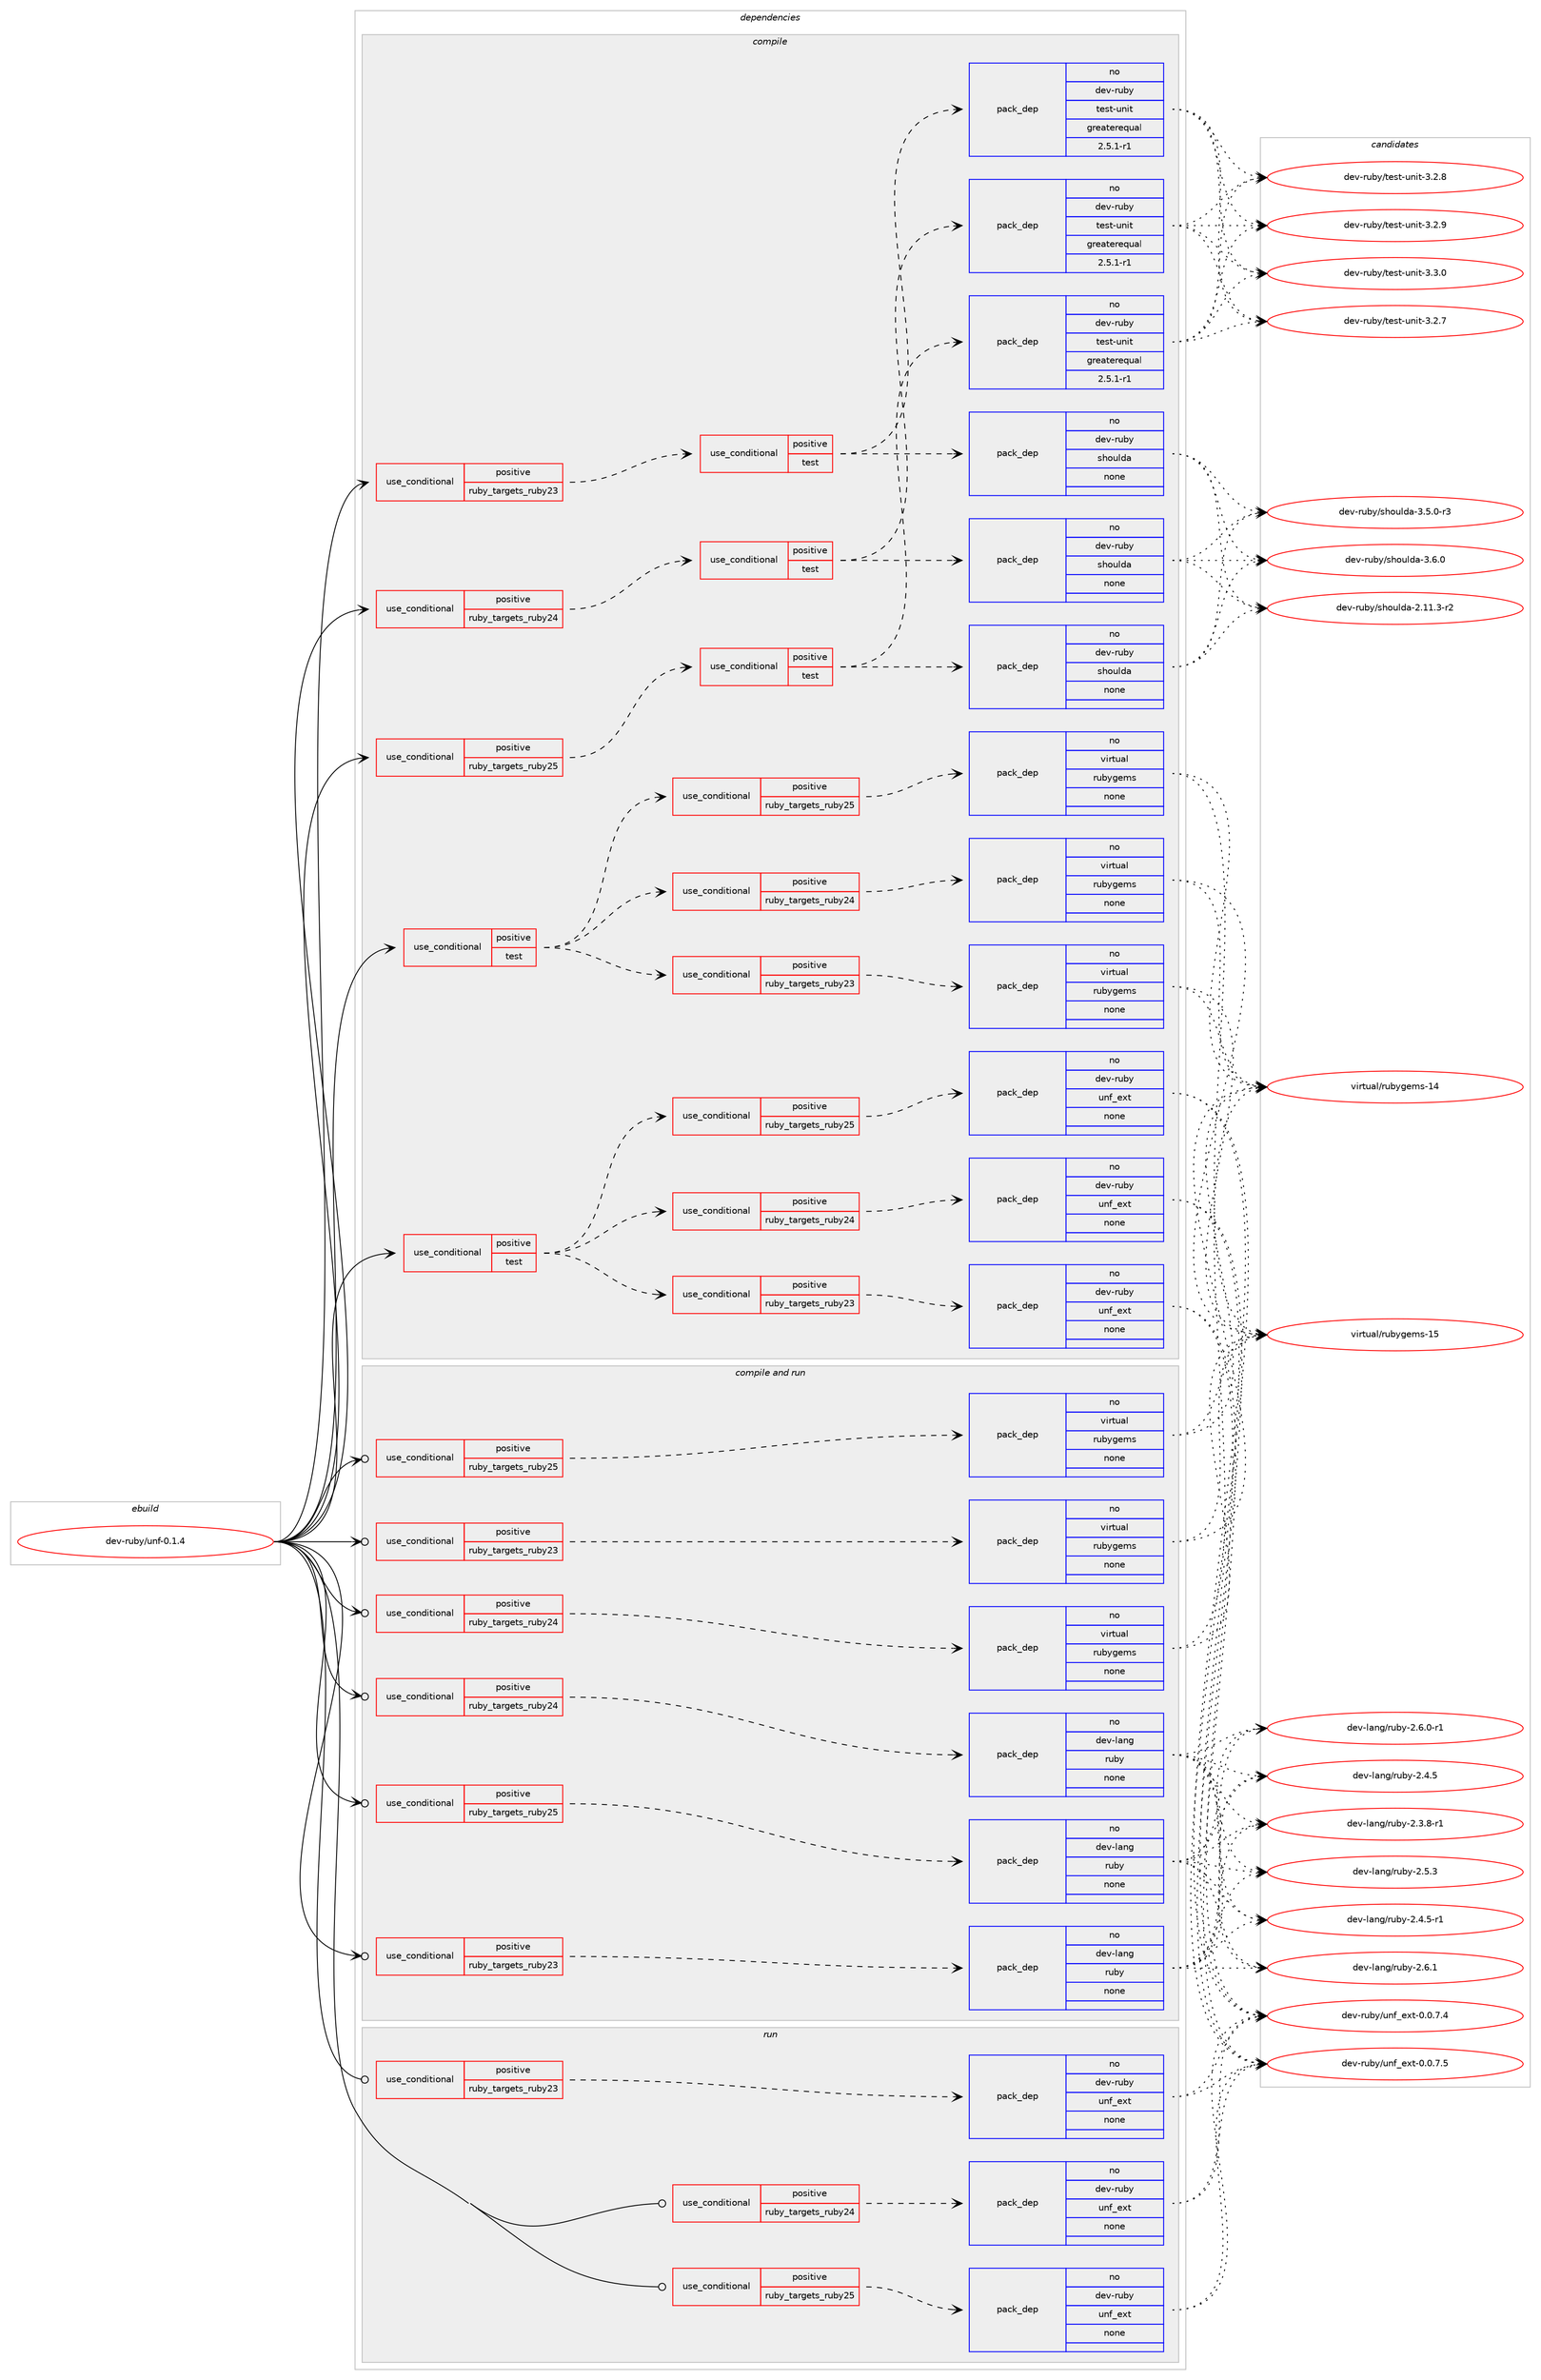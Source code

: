 digraph prolog {

# *************
# Graph options
# *************

newrank=true;
concentrate=true;
compound=true;
graph [rankdir=LR,fontname=Helvetica,fontsize=10,ranksep=1.5];#, ranksep=2.5, nodesep=0.2];
edge  [arrowhead=vee];
node  [fontname=Helvetica,fontsize=10];

# **********
# The ebuild
# **********

subgraph cluster_leftcol {
color=gray;
rank=same;
label=<<i>ebuild</i>>;
id [label="dev-ruby/unf-0.1.4", color=red, width=4, href="../dev-ruby/unf-0.1.4.svg"];
}

# ****************
# The dependencies
# ****************

subgraph cluster_midcol {
color=gray;
label=<<i>dependencies</i>>;
subgraph cluster_compile {
fillcolor="#eeeeee";
style=filled;
label=<<i>compile</i>>;
subgraph cond421609 {
dependency1535976 [label=<<TABLE BORDER="0" CELLBORDER="1" CELLSPACING="0" CELLPADDING="4"><TR><TD ROWSPAN="3" CELLPADDING="10">use_conditional</TD></TR><TR><TD>positive</TD></TR><TR><TD>ruby_targets_ruby23</TD></TR></TABLE>>, shape=none, color=red];
subgraph cond421610 {
dependency1535977 [label=<<TABLE BORDER="0" CELLBORDER="1" CELLSPACING="0" CELLPADDING="4"><TR><TD ROWSPAN="3" CELLPADDING="10">use_conditional</TD></TR><TR><TD>positive</TD></TR><TR><TD>test</TD></TR></TABLE>>, shape=none, color=red];
subgraph pack1090851 {
dependency1535978 [label=<<TABLE BORDER="0" CELLBORDER="1" CELLSPACING="0" CELLPADDING="4" WIDTH="220"><TR><TD ROWSPAN="6" CELLPADDING="30">pack_dep</TD></TR><TR><TD WIDTH="110">no</TD></TR><TR><TD>dev-ruby</TD></TR><TR><TD>test-unit</TD></TR><TR><TD>greaterequal</TD></TR><TR><TD>2.5.1-r1</TD></TR></TABLE>>, shape=none, color=blue];
}
dependency1535977:e -> dependency1535978:w [weight=20,style="dashed",arrowhead="vee"];
subgraph pack1090852 {
dependency1535979 [label=<<TABLE BORDER="0" CELLBORDER="1" CELLSPACING="0" CELLPADDING="4" WIDTH="220"><TR><TD ROWSPAN="6" CELLPADDING="30">pack_dep</TD></TR><TR><TD WIDTH="110">no</TD></TR><TR><TD>dev-ruby</TD></TR><TR><TD>shoulda</TD></TR><TR><TD>none</TD></TR><TR><TD></TD></TR></TABLE>>, shape=none, color=blue];
}
dependency1535977:e -> dependency1535979:w [weight=20,style="dashed",arrowhead="vee"];
}
dependency1535976:e -> dependency1535977:w [weight=20,style="dashed",arrowhead="vee"];
}
id:e -> dependency1535976:w [weight=20,style="solid",arrowhead="vee"];
subgraph cond421611 {
dependency1535980 [label=<<TABLE BORDER="0" CELLBORDER="1" CELLSPACING="0" CELLPADDING="4"><TR><TD ROWSPAN="3" CELLPADDING="10">use_conditional</TD></TR><TR><TD>positive</TD></TR><TR><TD>ruby_targets_ruby24</TD></TR></TABLE>>, shape=none, color=red];
subgraph cond421612 {
dependency1535981 [label=<<TABLE BORDER="0" CELLBORDER="1" CELLSPACING="0" CELLPADDING="4"><TR><TD ROWSPAN="3" CELLPADDING="10">use_conditional</TD></TR><TR><TD>positive</TD></TR><TR><TD>test</TD></TR></TABLE>>, shape=none, color=red];
subgraph pack1090853 {
dependency1535982 [label=<<TABLE BORDER="0" CELLBORDER="1" CELLSPACING="0" CELLPADDING="4" WIDTH="220"><TR><TD ROWSPAN="6" CELLPADDING="30">pack_dep</TD></TR><TR><TD WIDTH="110">no</TD></TR><TR><TD>dev-ruby</TD></TR><TR><TD>test-unit</TD></TR><TR><TD>greaterequal</TD></TR><TR><TD>2.5.1-r1</TD></TR></TABLE>>, shape=none, color=blue];
}
dependency1535981:e -> dependency1535982:w [weight=20,style="dashed",arrowhead="vee"];
subgraph pack1090854 {
dependency1535983 [label=<<TABLE BORDER="0" CELLBORDER="1" CELLSPACING="0" CELLPADDING="4" WIDTH="220"><TR><TD ROWSPAN="6" CELLPADDING="30">pack_dep</TD></TR><TR><TD WIDTH="110">no</TD></TR><TR><TD>dev-ruby</TD></TR><TR><TD>shoulda</TD></TR><TR><TD>none</TD></TR><TR><TD></TD></TR></TABLE>>, shape=none, color=blue];
}
dependency1535981:e -> dependency1535983:w [weight=20,style="dashed",arrowhead="vee"];
}
dependency1535980:e -> dependency1535981:w [weight=20,style="dashed",arrowhead="vee"];
}
id:e -> dependency1535980:w [weight=20,style="solid",arrowhead="vee"];
subgraph cond421613 {
dependency1535984 [label=<<TABLE BORDER="0" CELLBORDER="1" CELLSPACING="0" CELLPADDING="4"><TR><TD ROWSPAN="3" CELLPADDING="10">use_conditional</TD></TR><TR><TD>positive</TD></TR><TR><TD>ruby_targets_ruby25</TD></TR></TABLE>>, shape=none, color=red];
subgraph cond421614 {
dependency1535985 [label=<<TABLE BORDER="0" CELLBORDER="1" CELLSPACING="0" CELLPADDING="4"><TR><TD ROWSPAN="3" CELLPADDING="10">use_conditional</TD></TR><TR><TD>positive</TD></TR><TR><TD>test</TD></TR></TABLE>>, shape=none, color=red];
subgraph pack1090855 {
dependency1535986 [label=<<TABLE BORDER="0" CELLBORDER="1" CELLSPACING="0" CELLPADDING="4" WIDTH="220"><TR><TD ROWSPAN="6" CELLPADDING="30">pack_dep</TD></TR><TR><TD WIDTH="110">no</TD></TR><TR><TD>dev-ruby</TD></TR><TR><TD>test-unit</TD></TR><TR><TD>greaterequal</TD></TR><TR><TD>2.5.1-r1</TD></TR></TABLE>>, shape=none, color=blue];
}
dependency1535985:e -> dependency1535986:w [weight=20,style="dashed",arrowhead="vee"];
subgraph pack1090856 {
dependency1535987 [label=<<TABLE BORDER="0" CELLBORDER="1" CELLSPACING="0" CELLPADDING="4" WIDTH="220"><TR><TD ROWSPAN="6" CELLPADDING="30">pack_dep</TD></TR><TR><TD WIDTH="110">no</TD></TR><TR><TD>dev-ruby</TD></TR><TR><TD>shoulda</TD></TR><TR><TD>none</TD></TR><TR><TD></TD></TR></TABLE>>, shape=none, color=blue];
}
dependency1535985:e -> dependency1535987:w [weight=20,style="dashed",arrowhead="vee"];
}
dependency1535984:e -> dependency1535985:w [weight=20,style="dashed",arrowhead="vee"];
}
id:e -> dependency1535984:w [weight=20,style="solid",arrowhead="vee"];
subgraph cond421615 {
dependency1535988 [label=<<TABLE BORDER="0" CELLBORDER="1" CELLSPACING="0" CELLPADDING="4"><TR><TD ROWSPAN="3" CELLPADDING="10">use_conditional</TD></TR><TR><TD>positive</TD></TR><TR><TD>test</TD></TR></TABLE>>, shape=none, color=red];
subgraph cond421616 {
dependency1535989 [label=<<TABLE BORDER="0" CELLBORDER="1" CELLSPACING="0" CELLPADDING="4"><TR><TD ROWSPAN="3" CELLPADDING="10">use_conditional</TD></TR><TR><TD>positive</TD></TR><TR><TD>ruby_targets_ruby23</TD></TR></TABLE>>, shape=none, color=red];
subgraph pack1090857 {
dependency1535990 [label=<<TABLE BORDER="0" CELLBORDER="1" CELLSPACING="0" CELLPADDING="4" WIDTH="220"><TR><TD ROWSPAN="6" CELLPADDING="30">pack_dep</TD></TR><TR><TD WIDTH="110">no</TD></TR><TR><TD>dev-ruby</TD></TR><TR><TD>unf_ext</TD></TR><TR><TD>none</TD></TR><TR><TD></TD></TR></TABLE>>, shape=none, color=blue];
}
dependency1535989:e -> dependency1535990:w [weight=20,style="dashed",arrowhead="vee"];
}
dependency1535988:e -> dependency1535989:w [weight=20,style="dashed",arrowhead="vee"];
subgraph cond421617 {
dependency1535991 [label=<<TABLE BORDER="0" CELLBORDER="1" CELLSPACING="0" CELLPADDING="4"><TR><TD ROWSPAN="3" CELLPADDING="10">use_conditional</TD></TR><TR><TD>positive</TD></TR><TR><TD>ruby_targets_ruby24</TD></TR></TABLE>>, shape=none, color=red];
subgraph pack1090858 {
dependency1535992 [label=<<TABLE BORDER="0" CELLBORDER="1" CELLSPACING="0" CELLPADDING="4" WIDTH="220"><TR><TD ROWSPAN="6" CELLPADDING="30">pack_dep</TD></TR><TR><TD WIDTH="110">no</TD></TR><TR><TD>dev-ruby</TD></TR><TR><TD>unf_ext</TD></TR><TR><TD>none</TD></TR><TR><TD></TD></TR></TABLE>>, shape=none, color=blue];
}
dependency1535991:e -> dependency1535992:w [weight=20,style="dashed",arrowhead="vee"];
}
dependency1535988:e -> dependency1535991:w [weight=20,style="dashed",arrowhead="vee"];
subgraph cond421618 {
dependency1535993 [label=<<TABLE BORDER="0" CELLBORDER="1" CELLSPACING="0" CELLPADDING="4"><TR><TD ROWSPAN="3" CELLPADDING="10">use_conditional</TD></TR><TR><TD>positive</TD></TR><TR><TD>ruby_targets_ruby25</TD></TR></TABLE>>, shape=none, color=red];
subgraph pack1090859 {
dependency1535994 [label=<<TABLE BORDER="0" CELLBORDER="1" CELLSPACING="0" CELLPADDING="4" WIDTH="220"><TR><TD ROWSPAN="6" CELLPADDING="30">pack_dep</TD></TR><TR><TD WIDTH="110">no</TD></TR><TR><TD>dev-ruby</TD></TR><TR><TD>unf_ext</TD></TR><TR><TD>none</TD></TR><TR><TD></TD></TR></TABLE>>, shape=none, color=blue];
}
dependency1535993:e -> dependency1535994:w [weight=20,style="dashed",arrowhead="vee"];
}
dependency1535988:e -> dependency1535993:w [weight=20,style="dashed",arrowhead="vee"];
}
id:e -> dependency1535988:w [weight=20,style="solid",arrowhead="vee"];
subgraph cond421619 {
dependency1535995 [label=<<TABLE BORDER="0" CELLBORDER="1" CELLSPACING="0" CELLPADDING="4"><TR><TD ROWSPAN="3" CELLPADDING="10">use_conditional</TD></TR><TR><TD>positive</TD></TR><TR><TD>test</TD></TR></TABLE>>, shape=none, color=red];
subgraph cond421620 {
dependency1535996 [label=<<TABLE BORDER="0" CELLBORDER="1" CELLSPACING="0" CELLPADDING="4"><TR><TD ROWSPAN="3" CELLPADDING="10">use_conditional</TD></TR><TR><TD>positive</TD></TR><TR><TD>ruby_targets_ruby23</TD></TR></TABLE>>, shape=none, color=red];
subgraph pack1090860 {
dependency1535997 [label=<<TABLE BORDER="0" CELLBORDER="1" CELLSPACING="0" CELLPADDING="4" WIDTH="220"><TR><TD ROWSPAN="6" CELLPADDING="30">pack_dep</TD></TR><TR><TD WIDTH="110">no</TD></TR><TR><TD>virtual</TD></TR><TR><TD>rubygems</TD></TR><TR><TD>none</TD></TR><TR><TD></TD></TR></TABLE>>, shape=none, color=blue];
}
dependency1535996:e -> dependency1535997:w [weight=20,style="dashed",arrowhead="vee"];
}
dependency1535995:e -> dependency1535996:w [weight=20,style="dashed",arrowhead="vee"];
subgraph cond421621 {
dependency1535998 [label=<<TABLE BORDER="0" CELLBORDER="1" CELLSPACING="0" CELLPADDING="4"><TR><TD ROWSPAN="3" CELLPADDING="10">use_conditional</TD></TR><TR><TD>positive</TD></TR><TR><TD>ruby_targets_ruby24</TD></TR></TABLE>>, shape=none, color=red];
subgraph pack1090861 {
dependency1535999 [label=<<TABLE BORDER="0" CELLBORDER="1" CELLSPACING="0" CELLPADDING="4" WIDTH="220"><TR><TD ROWSPAN="6" CELLPADDING="30">pack_dep</TD></TR><TR><TD WIDTH="110">no</TD></TR><TR><TD>virtual</TD></TR><TR><TD>rubygems</TD></TR><TR><TD>none</TD></TR><TR><TD></TD></TR></TABLE>>, shape=none, color=blue];
}
dependency1535998:e -> dependency1535999:w [weight=20,style="dashed",arrowhead="vee"];
}
dependency1535995:e -> dependency1535998:w [weight=20,style="dashed",arrowhead="vee"];
subgraph cond421622 {
dependency1536000 [label=<<TABLE BORDER="0" CELLBORDER="1" CELLSPACING="0" CELLPADDING="4"><TR><TD ROWSPAN="3" CELLPADDING="10">use_conditional</TD></TR><TR><TD>positive</TD></TR><TR><TD>ruby_targets_ruby25</TD></TR></TABLE>>, shape=none, color=red];
subgraph pack1090862 {
dependency1536001 [label=<<TABLE BORDER="0" CELLBORDER="1" CELLSPACING="0" CELLPADDING="4" WIDTH="220"><TR><TD ROWSPAN="6" CELLPADDING="30">pack_dep</TD></TR><TR><TD WIDTH="110">no</TD></TR><TR><TD>virtual</TD></TR><TR><TD>rubygems</TD></TR><TR><TD>none</TD></TR><TR><TD></TD></TR></TABLE>>, shape=none, color=blue];
}
dependency1536000:e -> dependency1536001:w [weight=20,style="dashed",arrowhead="vee"];
}
dependency1535995:e -> dependency1536000:w [weight=20,style="dashed",arrowhead="vee"];
}
id:e -> dependency1535995:w [weight=20,style="solid",arrowhead="vee"];
}
subgraph cluster_compileandrun {
fillcolor="#eeeeee";
style=filled;
label=<<i>compile and run</i>>;
subgraph cond421623 {
dependency1536002 [label=<<TABLE BORDER="0" CELLBORDER="1" CELLSPACING="0" CELLPADDING="4"><TR><TD ROWSPAN="3" CELLPADDING="10">use_conditional</TD></TR><TR><TD>positive</TD></TR><TR><TD>ruby_targets_ruby23</TD></TR></TABLE>>, shape=none, color=red];
subgraph pack1090863 {
dependency1536003 [label=<<TABLE BORDER="0" CELLBORDER="1" CELLSPACING="0" CELLPADDING="4" WIDTH="220"><TR><TD ROWSPAN="6" CELLPADDING="30">pack_dep</TD></TR><TR><TD WIDTH="110">no</TD></TR><TR><TD>dev-lang</TD></TR><TR><TD>ruby</TD></TR><TR><TD>none</TD></TR><TR><TD></TD></TR></TABLE>>, shape=none, color=blue];
}
dependency1536002:e -> dependency1536003:w [weight=20,style="dashed",arrowhead="vee"];
}
id:e -> dependency1536002:w [weight=20,style="solid",arrowhead="odotvee"];
subgraph cond421624 {
dependency1536004 [label=<<TABLE BORDER="0" CELLBORDER="1" CELLSPACING="0" CELLPADDING="4"><TR><TD ROWSPAN="3" CELLPADDING="10">use_conditional</TD></TR><TR><TD>positive</TD></TR><TR><TD>ruby_targets_ruby23</TD></TR></TABLE>>, shape=none, color=red];
subgraph pack1090864 {
dependency1536005 [label=<<TABLE BORDER="0" CELLBORDER="1" CELLSPACING="0" CELLPADDING="4" WIDTH="220"><TR><TD ROWSPAN="6" CELLPADDING="30">pack_dep</TD></TR><TR><TD WIDTH="110">no</TD></TR><TR><TD>virtual</TD></TR><TR><TD>rubygems</TD></TR><TR><TD>none</TD></TR><TR><TD></TD></TR></TABLE>>, shape=none, color=blue];
}
dependency1536004:e -> dependency1536005:w [weight=20,style="dashed",arrowhead="vee"];
}
id:e -> dependency1536004:w [weight=20,style="solid",arrowhead="odotvee"];
subgraph cond421625 {
dependency1536006 [label=<<TABLE BORDER="0" CELLBORDER="1" CELLSPACING="0" CELLPADDING="4"><TR><TD ROWSPAN="3" CELLPADDING="10">use_conditional</TD></TR><TR><TD>positive</TD></TR><TR><TD>ruby_targets_ruby24</TD></TR></TABLE>>, shape=none, color=red];
subgraph pack1090865 {
dependency1536007 [label=<<TABLE BORDER="0" CELLBORDER="1" CELLSPACING="0" CELLPADDING="4" WIDTH="220"><TR><TD ROWSPAN="6" CELLPADDING="30">pack_dep</TD></TR><TR><TD WIDTH="110">no</TD></TR><TR><TD>dev-lang</TD></TR><TR><TD>ruby</TD></TR><TR><TD>none</TD></TR><TR><TD></TD></TR></TABLE>>, shape=none, color=blue];
}
dependency1536006:e -> dependency1536007:w [weight=20,style="dashed",arrowhead="vee"];
}
id:e -> dependency1536006:w [weight=20,style="solid",arrowhead="odotvee"];
subgraph cond421626 {
dependency1536008 [label=<<TABLE BORDER="0" CELLBORDER="1" CELLSPACING="0" CELLPADDING="4"><TR><TD ROWSPAN="3" CELLPADDING="10">use_conditional</TD></TR><TR><TD>positive</TD></TR><TR><TD>ruby_targets_ruby24</TD></TR></TABLE>>, shape=none, color=red];
subgraph pack1090866 {
dependency1536009 [label=<<TABLE BORDER="0" CELLBORDER="1" CELLSPACING="0" CELLPADDING="4" WIDTH="220"><TR><TD ROWSPAN="6" CELLPADDING="30">pack_dep</TD></TR><TR><TD WIDTH="110">no</TD></TR><TR><TD>virtual</TD></TR><TR><TD>rubygems</TD></TR><TR><TD>none</TD></TR><TR><TD></TD></TR></TABLE>>, shape=none, color=blue];
}
dependency1536008:e -> dependency1536009:w [weight=20,style="dashed",arrowhead="vee"];
}
id:e -> dependency1536008:w [weight=20,style="solid",arrowhead="odotvee"];
subgraph cond421627 {
dependency1536010 [label=<<TABLE BORDER="0" CELLBORDER="1" CELLSPACING="0" CELLPADDING="4"><TR><TD ROWSPAN="3" CELLPADDING="10">use_conditional</TD></TR><TR><TD>positive</TD></TR><TR><TD>ruby_targets_ruby25</TD></TR></TABLE>>, shape=none, color=red];
subgraph pack1090867 {
dependency1536011 [label=<<TABLE BORDER="0" CELLBORDER="1" CELLSPACING="0" CELLPADDING="4" WIDTH="220"><TR><TD ROWSPAN="6" CELLPADDING="30">pack_dep</TD></TR><TR><TD WIDTH="110">no</TD></TR><TR><TD>dev-lang</TD></TR><TR><TD>ruby</TD></TR><TR><TD>none</TD></TR><TR><TD></TD></TR></TABLE>>, shape=none, color=blue];
}
dependency1536010:e -> dependency1536011:w [weight=20,style="dashed",arrowhead="vee"];
}
id:e -> dependency1536010:w [weight=20,style="solid",arrowhead="odotvee"];
subgraph cond421628 {
dependency1536012 [label=<<TABLE BORDER="0" CELLBORDER="1" CELLSPACING="0" CELLPADDING="4"><TR><TD ROWSPAN="3" CELLPADDING="10">use_conditional</TD></TR><TR><TD>positive</TD></TR><TR><TD>ruby_targets_ruby25</TD></TR></TABLE>>, shape=none, color=red];
subgraph pack1090868 {
dependency1536013 [label=<<TABLE BORDER="0" CELLBORDER="1" CELLSPACING="0" CELLPADDING="4" WIDTH="220"><TR><TD ROWSPAN="6" CELLPADDING="30">pack_dep</TD></TR><TR><TD WIDTH="110">no</TD></TR><TR><TD>virtual</TD></TR><TR><TD>rubygems</TD></TR><TR><TD>none</TD></TR><TR><TD></TD></TR></TABLE>>, shape=none, color=blue];
}
dependency1536012:e -> dependency1536013:w [weight=20,style="dashed",arrowhead="vee"];
}
id:e -> dependency1536012:w [weight=20,style="solid",arrowhead="odotvee"];
}
subgraph cluster_run {
fillcolor="#eeeeee";
style=filled;
label=<<i>run</i>>;
subgraph cond421629 {
dependency1536014 [label=<<TABLE BORDER="0" CELLBORDER="1" CELLSPACING="0" CELLPADDING="4"><TR><TD ROWSPAN="3" CELLPADDING="10">use_conditional</TD></TR><TR><TD>positive</TD></TR><TR><TD>ruby_targets_ruby23</TD></TR></TABLE>>, shape=none, color=red];
subgraph pack1090869 {
dependency1536015 [label=<<TABLE BORDER="0" CELLBORDER="1" CELLSPACING="0" CELLPADDING="4" WIDTH="220"><TR><TD ROWSPAN="6" CELLPADDING="30">pack_dep</TD></TR><TR><TD WIDTH="110">no</TD></TR><TR><TD>dev-ruby</TD></TR><TR><TD>unf_ext</TD></TR><TR><TD>none</TD></TR><TR><TD></TD></TR></TABLE>>, shape=none, color=blue];
}
dependency1536014:e -> dependency1536015:w [weight=20,style="dashed",arrowhead="vee"];
}
id:e -> dependency1536014:w [weight=20,style="solid",arrowhead="odot"];
subgraph cond421630 {
dependency1536016 [label=<<TABLE BORDER="0" CELLBORDER="1" CELLSPACING="0" CELLPADDING="4"><TR><TD ROWSPAN="3" CELLPADDING="10">use_conditional</TD></TR><TR><TD>positive</TD></TR><TR><TD>ruby_targets_ruby24</TD></TR></TABLE>>, shape=none, color=red];
subgraph pack1090870 {
dependency1536017 [label=<<TABLE BORDER="0" CELLBORDER="1" CELLSPACING="0" CELLPADDING="4" WIDTH="220"><TR><TD ROWSPAN="6" CELLPADDING="30">pack_dep</TD></TR><TR><TD WIDTH="110">no</TD></TR><TR><TD>dev-ruby</TD></TR><TR><TD>unf_ext</TD></TR><TR><TD>none</TD></TR><TR><TD></TD></TR></TABLE>>, shape=none, color=blue];
}
dependency1536016:e -> dependency1536017:w [weight=20,style="dashed",arrowhead="vee"];
}
id:e -> dependency1536016:w [weight=20,style="solid",arrowhead="odot"];
subgraph cond421631 {
dependency1536018 [label=<<TABLE BORDER="0" CELLBORDER="1" CELLSPACING="0" CELLPADDING="4"><TR><TD ROWSPAN="3" CELLPADDING="10">use_conditional</TD></TR><TR><TD>positive</TD></TR><TR><TD>ruby_targets_ruby25</TD></TR></TABLE>>, shape=none, color=red];
subgraph pack1090871 {
dependency1536019 [label=<<TABLE BORDER="0" CELLBORDER="1" CELLSPACING="0" CELLPADDING="4" WIDTH="220"><TR><TD ROWSPAN="6" CELLPADDING="30">pack_dep</TD></TR><TR><TD WIDTH="110">no</TD></TR><TR><TD>dev-ruby</TD></TR><TR><TD>unf_ext</TD></TR><TR><TD>none</TD></TR><TR><TD></TD></TR></TABLE>>, shape=none, color=blue];
}
dependency1536018:e -> dependency1536019:w [weight=20,style="dashed",arrowhead="vee"];
}
id:e -> dependency1536018:w [weight=20,style="solid",arrowhead="odot"];
}
}

# **************
# The candidates
# **************

subgraph cluster_choices {
rank=same;
color=gray;
label=<<i>candidates</i>>;

subgraph choice1090851 {
color=black;
nodesep=1;
choice10010111845114117981214711610111511645117110105116455146504655 [label="dev-ruby/test-unit-3.2.7", color=red, width=4,href="../dev-ruby/test-unit-3.2.7.svg"];
choice10010111845114117981214711610111511645117110105116455146504656 [label="dev-ruby/test-unit-3.2.8", color=red, width=4,href="../dev-ruby/test-unit-3.2.8.svg"];
choice10010111845114117981214711610111511645117110105116455146504657 [label="dev-ruby/test-unit-3.2.9", color=red, width=4,href="../dev-ruby/test-unit-3.2.9.svg"];
choice10010111845114117981214711610111511645117110105116455146514648 [label="dev-ruby/test-unit-3.3.0", color=red, width=4,href="../dev-ruby/test-unit-3.3.0.svg"];
dependency1535978:e -> choice10010111845114117981214711610111511645117110105116455146504655:w [style=dotted,weight="100"];
dependency1535978:e -> choice10010111845114117981214711610111511645117110105116455146504656:w [style=dotted,weight="100"];
dependency1535978:e -> choice10010111845114117981214711610111511645117110105116455146504657:w [style=dotted,weight="100"];
dependency1535978:e -> choice10010111845114117981214711610111511645117110105116455146514648:w [style=dotted,weight="100"];
}
subgraph choice1090852 {
color=black;
nodesep=1;
choice10010111845114117981214711510411111710810097455046494946514511450 [label="dev-ruby/shoulda-2.11.3-r2", color=red, width=4,href="../dev-ruby/shoulda-2.11.3-r2.svg"];
choice100101118451141179812147115104111117108100974551465346484511451 [label="dev-ruby/shoulda-3.5.0-r3", color=red, width=4,href="../dev-ruby/shoulda-3.5.0-r3.svg"];
choice10010111845114117981214711510411111710810097455146544648 [label="dev-ruby/shoulda-3.6.0", color=red, width=4,href="../dev-ruby/shoulda-3.6.0.svg"];
dependency1535979:e -> choice10010111845114117981214711510411111710810097455046494946514511450:w [style=dotted,weight="100"];
dependency1535979:e -> choice100101118451141179812147115104111117108100974551465346484511451:w [style=dotted,weight="100"];
dependency1535979:e -> choice10010111845114117981214711510411111710810097455146544648:w [style=dotted,weight="100"];
}
subgraph choice1090853 {
color=black;
nodesep=1;
choice10010111845114117981214711610111511645117110105116455146504655 [label="dev-ruby/test-unit-3.2.7", color=red, width=4,href="../dev-ruby/test-unit-3.2.7.svg"];
choice10010111845114117981214711610111511645117110105116455146504656 [label="dev-ruby/test-unit-3.2.8", color=red, width=4,href="../dev-ruby/test-unit-3.2.8.svg"];
choice10010111845114117981214711610111511645117110105116455146504657 [label="dev-ruby/test-unit-3.2.9", color=red, width=4,href="../dev-ruby/test-unit-3.2.9.svg"];
choice10010111845114117981214711610111511645117110105116455146514648 [label="dev-ruby/test-unit-3.3.0", color=red, width=4,href="../dev-ruby/test-unit-3.3.0.svg"];
dependency1535982:e -> choice10010111845114117981214711610111511645117110105116455146504655:w [style=dotted,weight="100"];
dependency1535982:e -> choice10010111845114117981214711610111511645117110105116455146504656:w [style=dotted,weight="100"];
dependency1535982:e -> choice10010111845114117981214711610111511645117110105116455146504657:w [style=dotted,weight="100"];
dependency1535982:e -> choice10010111845114117981214711610111511645117110105116455146514648:w [style=dotted,weight="100"];
}
subgraph choice1090854 {
color=black;
nodesep=1;
choice10010111845114117981214711510411111710810097455046494946514511450 [label="dev-ruby/shoulda-2.11.3-r2", color=red, width=4,href="../dev-ruby/shoulda-2.11.3-r2.svg"];
choice100101118451141179812147115104111117108100974551465346484511451 [label="dev-ruby/shoulda-3.5.0-r3", color=red, width=4,href="../dev-ruby/shoulda-3.5.0-r3.svg"];
choice10010111845114117981214711510411111710810097455146544648 [label="dev-ruby/shoulda-3.6.0", color=red, width=4,href="../dev-ruby/shoulda-3.6.0.svg"];
dependency1535983:e -> choice10010111845114117981214711510411111710810097455046494946514511450:w [style=dotted,weight="100"];
dependency1535983:e -> choice100101118451141179812147115104111117108100974551465346484511451:w [style=dotted,weight="100"];
dependency1535983:e -> choice10010111845114117981214711510411111710810097455146544648:w [style=dotted,weight="100"];
}
subgraph choice1090855 {
color=black;
nodesep=1;
choice10010111845114117981214711610111511645117110105116455146504655 [label="dev-ruby/test-unit-3.2.7", color=red, width=4,href="../dev-ruby/test-unit-3.2.7.svg"];
choice10010111845114117981214711610111511645117110105116455146504656 [label="dev-ruby/test-unit-3.2.8", color=red, width=4,href="../dev-ruby/test-unit-3.2.8.svg"];
choice10010111845114117981214711610111511645117110105116455146504657 [label="dev-ruby/test-unit-3.2.9", color=red, width=4,href="../dev-ruby/test-unit-3.2.9.svg"];
choice10010111845114117981214711610111511645117110105116455146514648 [label="dev-ruby/test-unit-3.3.0", color=red, width=4,href="../dev-ruby/test-unit-3.3.0.svg"];
dependency1535986:e -> choice10010111845114117981214711610111511645117110105116455146504655:w [style=dotted,weight="100"];
dependency1535986:e -> choice10010111845114117981214711610111511645117110105116455146504656:w [style=dotted,weight="100"];
dependency1535986:e -> choice10010111845114117981214711610111511645117110105116455146504657:w [style=dotted,weight="100"];
dependency1535986:e -> choice10010111845114117981214711610111511645117110105116455146514648:w [style=dotted,weight="100"];
}
subgraph choice1090856 {
color=black;
nodesep=1;
choice10010111845114117981214711510411111710810097455046494946514511450 [label="dev-ruby/shoulda-2.11.3-r2", color=red, width=4,href="../dev-ruby/shoulda-2.11.3-r2.svg"];
choice100101118451141179812147115104111117108100974551465346484511451 [label="dev-ruby/shoulda-3.5.0-r3", color=red, width=4,href="../dev-ruby/shoulda-3.5.0-r3.svg"];
choice10010111845114117981214711510411111710810097455146544648 [label="dev-ruby/shoulda-3.6.0", color=red, width=4,href="../dev-ruby/shoulda-3.6.0.svg"];
dependency1535987:e -> choice10010111845114117981214711510411111710810097455046494946514511450:w [style=dotted,weight="100"];
dependency1535987:e -> choice100101118451141179812147115104111117108100974551465346484511451:w [style=dotted,weight="100"];
dependency1535987:e -> choice10010111845114117981214711510411111710810097455146544648:w [style=dotted,weight="100"];
}
subgraph choice1090857 {
color=black;
nodesep=1;
choice100101118451141179812147117110102951011201164548464846554652 [label="dev-ruby/unf_ext-0.0.7.4", color=red, width=4,href="../dev-ruby/unf_ext-0.0.7.4.svg"];
choice100101118451141179812147117110102951011201164548464846554653 [label="dev-ruby/unf_ext-0.0.7.5", color=red, width=4,href="../dev-ruby/unf_ext-0.0.7.5.svg"];
dependency1535990:e -> choice100101118451141179812147117110102951011201164548464846554652:w [style=dotted,weight="100"];
dependency1535990:e -> choice100101118451141179812147117110102951011201164548464846554653:w [style=dotted,weight="100"];
}
subgraph choice1090858 {
color=black;
nodesep=1;
choice100101118451141179812147117110102951011201164548464846554652 [label="dev-ruby/unf_ext-0.0.7.4", color=red, width=4,href="../dev-ruby/unf_ext-0.0.7.4.svg"];
choice100101118451141179812147117110102951011201164548464846554653 [label="dev-ruby/unf_ext-0.0.7.5", color=red, width=4,href="../dev-ruby/unf_ext-0.0.7.5.svg"];
dependency1535992:e -> choice100101118451141179812147117110102951011201164548464846554652:w [style=dotted,weight="100"];
dependency1535992:e -> choice100101118451141179812147117110102951011201164548464846554653:w [style=dotted,weight="100"];
}
subgraph choice1090859 {
color=black;
nodesep=1;
choice100101118451141179812147117110102951011201164548464846554652 [label="dev-ruby/unf_ext-0.0.7.4", color=red, width=4,href="../dev-ruby/unf_ext-0.0.7.4.svg"];
choice100101118451141179812147117110102951011201164548464846554653 [label="dev-ruby/unf_ext-0.0.7.5", color=red, width=4,href="../dev-ruby/unf_ext-0.0.7.5.svg"];
dependency1535994:e -> choice100101118451141179812147117110102951011201164548464846554652:w [style=dotted,weight="100"];
dependency1535994:e -> choice100101118451141179812147117110102951011201164548464846554653:w [style=dotted,weight="100"];
}
subgraph choice1090860 {
color=black;
nodesep=1;
choice118105114116117971084711411798121103101109115454952 [label="virtual/rubygems-14", color=red, width=4,href="../virtual/rubygems-14.svg"];
choice118105114116117971084711411798121103101109115454953 [label="virtual/rubygems-15", color=red, width=4,href="../virtual/rubygems-15.svg"];
dependency1535997:e -> choice118105114116117971084711411798121103101109115454952:w [style=dotted,weight="100"];
dependency1535997:e -> choice118105114116117971084711411798121103101109115454953:w [style=dotted,weight="100"];
}
subgraph choice1090861 {
color=black;
nodesep=1;
choice118105114116117971084711411798121103101109115454952 [label="virtual/rubygems-14", color=red, width=4,href="../virtual/rubygems-14.svg"];
choice118105114116117971084711411798121103101109115454953 [label="virtual/rubygems-15", color=red, width=4,href="../virtual/rubygems-15.svg"];
dependency1535999:e -> choice118105114116117971084711411798121103101109115454952:w [style=dotted,weight="100"];
dependency1535999:e -> choice118105114116117971084711411798121103101109115454953:w [style=dotted,weight="100"];
}
subgraph choice1090862 {
color=black;
nodesep=1;
choice118105114116117971084711411798121103101109115454952 [label="virtual/rubygems-14", color=red, width=4,href="../virtual/rubygems-14.svg"];
choice118105114116117971084711411798121103101109115454953 [label="virtual/rubygems-15", color=red, width=4,href="../virtual/rubygems-15.svg"];
dependency1536001:e -> choice118105114116117971084711411798121103101109115454952:w [style=dotted,weight="100"];
dependency1536001:e -> choice118105114116117971084711411798121103101109115454953:w [style=dotted,weight="100"];
}
subgraph choice1090863 {
color=black;
nodesep=1;
choice100101118451089711010347114117981214550465146564511449 [label="dev-lang/ruby-2.3.8-r1", color=red, width=4,href="../dev-lang/ruby-2.3.8-r1.svg"];
choice10010111845108971101034711411798121455046524653 [label="dev-lang/ruby-2.4.5", color=red, width=4,href="../dev-lang/ruby-2.4.5.svg"];
choice100101118451089711010347114117981214550465246534511449 [label="dev-lang/ruby-2.4.5-r1", color=red, width=4,href="../dev-lang/ruby-2.4.5-r1.svg"];
choice10010111845108971101034711411798121455046534651 [label="dev-lang/ruby-2.5.3", color=red, width=4,href="../dev-lang/ruby-2.5.3.svg"];
choice100101118451089711010347114117981214550465446484511449 [label="dev-lang/ruby-2.6.0-r1", color=red, width=4,href="../dev-lang/ruby-2.6.0-r1.svg"];
choice10010111845108971101034711411798121455046544649 [label="dev-lang/ruby-2.6.1", color=red, width=4,href="../dev-lang/ruby-2.6.1.svg"];
dependency1536003:e -> choice100101118451089711010347114117981214550465146564511449:w [style=dotted,weight="100"];
dependency1536003:e -> choice10010111845108971101034711411798121455046524653:w [style=dotted,weight="100"];
dependency1536003:e -> choice100101118451089711010347114117981214550465246534511449:w [style=dotted,weight="100"];
dependency1536003:e -> choice10010111845108971101034711411798121455046534651:w [style=dotted,weight="100"];
dependency1536003:e -> choice100101118451089711010347114117981214550465446484511449:w [style=dotted,weight="100"];
dependency1536003:e -> choice10010111845108971101034711411798121455046544649:w [style=dotted,weight="100"];
}
subgraph choice1090864 {
color=black;
nodesep=1;
choice118105114116117971084711411798121103101109115454952 [label="virtual/rubygems-14", color=red, width=4,href="../virtual/rubygems-14.svg"];
choice118105114116117971084711411798121103101109115454953 [label="virtual/rubygems-15", color=red, width=4,href="../virtual/rubygems-15.svg"];
dependency1536005:e -> choice118105114116117971084711411798121103101109115454952:w [style=dotted,weight="100"];
dependency1536005:e -> choice118105114116117971084711411798121103101109115454953:w [style=dotted,weight="100"];
}
subgraph choice1090865 {
color=black;
nodesep=1;
choice100101118451089711010347114117981214550465146564511449 [label="dev-lang/ruby-2.3.8-r1", color=red, width=4,href="../dev-lang/ruby-2.3.8-r1.svg"];
choice10010111845108971101034711411798121455046524653 [label="dev-lang/ruby-2.4.5", color=red, width=4,href="../dev-lang/ruby-2.4.5.svg"];
choice100101118451089711010347114117981214550465246534511449 [label="dev-lang/ruby-2.4.5-r1", color=red, width=4,href="../dev-lang/ruby-2.4.5-r1.svg"];
choice10010111845108971101034711411798121455046534651 [label="dev-lang/ruby-2.5.3", color=red, width=4,href="../dev-lang/ruby-2.5.3.svg"];
choice100101118451089711010347114117981214550465446484511449 [label="dev-lang/ruby-2.6.0-r1", color=red, width=4,href="../dev-lang/ruby-2.6.0-r1.svg"];
choice10010111845108971101034711411798121455046544649 [label="dev-lang/ruby-2.6.1", color=red, width=4,href="../dev-lang/ruby-2.6.1.svg"];
dependency1536007:e -> choice100101118451089711010347114117981214550465146564511449:w [style=dotted,weight="100"];
dependency1536007:e -> choice10010111845108971101034711411798121455046524653:w [style=dotted,weight="100"];
dependency1536007:e -> choice100101118451089711010347114117981214550465246534511449:w [style=dotted,weight="100"];
dependency1536007:e -> choice10010111845108971101034711411798121455046534651:w [style=dotted,weight="100"];
dependency1536007:e -> choice100101118451089711010347114117981214550465446484511449:w [style=dotted,weight="100"];
dependency1536007:e -> choice10010111845108971101034711411798121455046544649:w [style=dotted,weight="100"];
}
subgraph choice1090866 {
color=black;
nodesep=1;
choice118105114116117971084711411798121103101109115454952 [label="virtual/rubygems-14", color=red, width=4,href="../virtual/rubygems-14.svg"];
choice118105114116117971084711411798121103101109115454953 [label="virtual/rubygems-15", color=red, width=4,href="../virtual/rubygems-15.svg"];
dependency1536009:e -> choice118105114116117971084711411798121103101109115454952:w [style=dotted,weight="100"];
dependency1536009:e -> choice118105114116117971084711411798121103101109115454953:w [style=dotted,weight="100"];
}
subgraph choice1090867 {
color=black;
nodesep=1;
choice100101118451089711010347114117981214550465146564511449 [label="dev-lang/ruby-2.3.8-r1", color=red, width=4,href="../dev-lang/ruby-2.3.8-r1.svg"];
choice10010111845108971101034711411798121455046524653 [label="dev-lang/ruby-2.4.5", color=red, width=4,href="../dev-lang/ruby-2.4.5.svg"];
choice100101118451089711010347114117981214550465246534511449 [label="dev-lang/ruby-2.4.5-r1", color=red, width=4,href="../dev-lang/ruby-2.4.5-r1.svg"];
choice10010111845108971101034711411798121455046534651 [label="dev-lang/ruby-2.5.3", color=red, width=4,href="../dev-lang/ruby-2.5.3.svg"];
choice100101118451089711010347114117981214550465446484511449 [label="dev-lang/ruby-2.6.0-r1", color=red, width=4,href="../dev-lang/ruby-2.6.0-r1.svg"];
choice10010111845108971101034711411798121455046544649 [label="dev-lang/ruby-2.6.1", color=red, width=4,href="../dev-lang/ruby-2.6.1.svg"];
dependency1536011:e -> choice100101118451089711010347114117981214550465146564511449:w [style=dotted,weight="100"];
dependency1536011:e -> choice10010111845108971101034711411798121455046524653:w [style=dotted,weight="100"];
dependency1536011:e -> choice100101118451089711010347114117981214550465246534511449:w [style=dotted,weight="100"];
dependency1536011:e -> choice10010111845108971101034711411798121455046534651:w [style=dotted,weight="100"];
dependency1536011:e -> choice100101118451089711010347114117981214550465446484511449:w [style=dotted,weight="100"];
dependency1536011:e -> choice10010111845108971101034711411798121455046544649:w [style=dotted,weight="100"];
}
subgraph choice1090868 {
color=black;
nodesep=1;
choice118105114116117971084711411798121103101109115454952 [label="virtual/rubygems-14", color=red, width=4,href="../virtual/rubygems-14.svg"];
choice118105114116117971084711411798121103101109115454953 [label="virtual/rubygems-15", color=red, width=4,href="../virtual/rubygems-15.svg"];
dependency1536013:e -> choice118105114116117971084711411798121103101109115454952:w [style=dotted,weight="100"];
dependency1536013:e -> choice118105114116117971084711411798121103101109115454953:w [style=dotted,weight="100"];
}
subgraph choice1090869 {
color=black;
nodesep=1;
choice100101118451141179812147117110102951011201164548464846554652 [label="dev-ruby/unf_ext-0.0.7.4", color=red, width=4,href="../dev-ruby/unf_ext-0.0.7.4.svg"];
choice100101118451141179812147117110102951011201164548464846554653 [label="dev-ruby/unf_ext-0.0.7.5", color=red, width=4,href="../dev-ruby/unf_ext-0.0.7.5.svg"];
dependency1536015:e -> choice100101118451141179812147117110102951011201164548464846554652:w [style=dotted,weight="100"];
dependency1536015:e -> choice100101118451141179812147117110102951011201164548464846554653:w [style=dotted,weight="100"];
}
subgraph choice1090870 {
color=black;
nodesep=1;
choice100101118451141179812147117110102951011201164548464846554652 [label="dev-ruby/unf_ext-0.0.7.4", color=red, width=4,href="../dev-ruby/unf_ext-0.0.7.4.svg"];
choice100101118451141179812147117110102951011201164548464846554653 [label="dev-ruby/unf_ext-0.0.7.5", color=red, width=4,href="../dev-ruby/unf_ext-0.0.7.5.svg"];
dependency1536017:e -> choice100101118451141179812147117110102951011201164548464846554652:w [style=dotted,weight="100"];
dependency1536017:e -> choice100101118451141179812147117110102951011201164548464846554653:w [style=dotted,weight="100"];
}
subgraph choice1090871 {
color=black;
nodesep=1;
choice100101118451141179812147117110102951011201164548464846554652 [label="dev-ruby/unf_ext-0.0.7.4", color=red, width=4,href="../dev-ruby/unf_ext-0.0.7.4.svg"];
choice100101118451141179812147117110102951011201164548464846554653 [label="dev-ruby/unf_ext-0.0.7.5", color=red, width=4,href="../dev-ruby/unf_ext-0.0.7.5.svg"];
dependency1536019:e -> choice100101118451141179812147117110102951011201164548464846554652:w [style=dotted,weight="100"];
dependency1536019:e -> choice100101118451141179812147117110102951011201164548464846554653:w [style=dotted,weight="100"];
}
}

}
